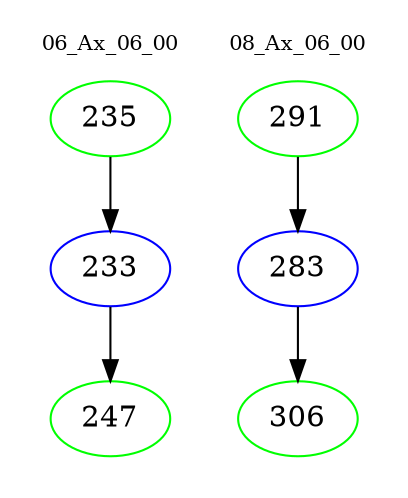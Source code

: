 digraph{
subgraph cluster_0 {
color = white
label = "06_Ax_06_00";
fontsize=10;
T0_235 [label="235", color="green"]
T0_235 -> T0_233 [color="black"]
T0_233 [label="233", color="blue"]
T0_233 -> T0_247 [color="black"]
T0_247 [label="247", color="green"]
}
subgraph cluster_1 {
color = white
label = "08_Ax_06_00";
fontsize=10;
T1_291 [label="291", color="green"]
T1_291 -> T1_283 [color="black"]
T1_283 [label="283", color="blue"]
T1_283 -> T1_306 [color="black"]
T1_306 [label="306", color="green"]
}
}
